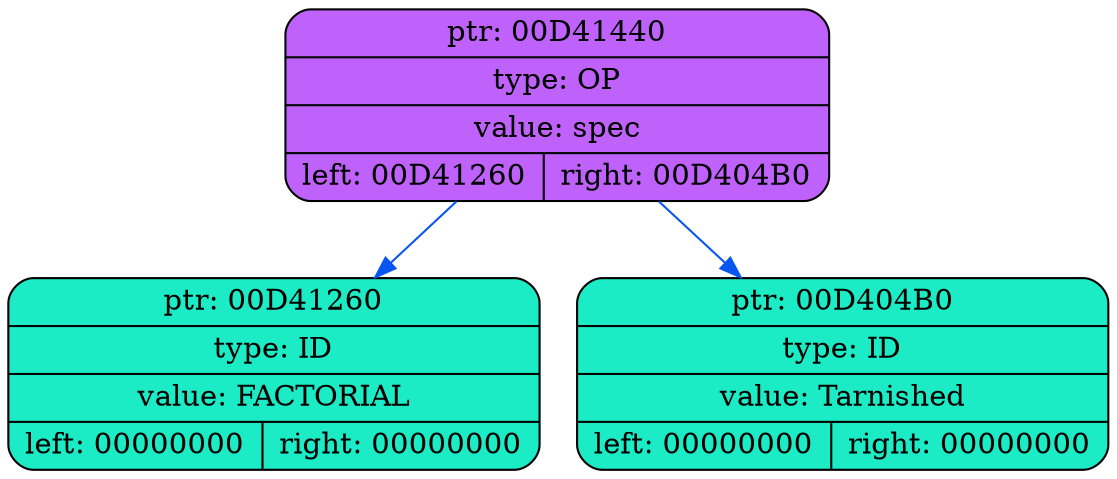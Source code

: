 digraph
{
    rankdir=TP

        node00D41440[shape=record,style="rounded,filled",fillcolor="#BF62FC",label="{ ptr: 00D41440 | type: OP | value: spec| { left: 00D41260 | right: 00D404B0 }}"];
    node00D41440 -> node00D41260[color="#0855F0"]
    node00D41260[shape=record,style="rounded,filled",fillcolor="#1BECC5",label="{ ptr: 00D41260 | type: ID | value: FACTORIAL| { left: 00000000 | right: 00000000 }}"];
    node00D41440 -> node00D404B0[color="#0855F0"]
    node00D404B0[shape=record,style="rounded,filled",fillcolor="#1BECC5",label="{ ptr: 00D404B0 | type: ID | value: Tarnished| { left: 00000000 | right: 00000000 }}"];
}